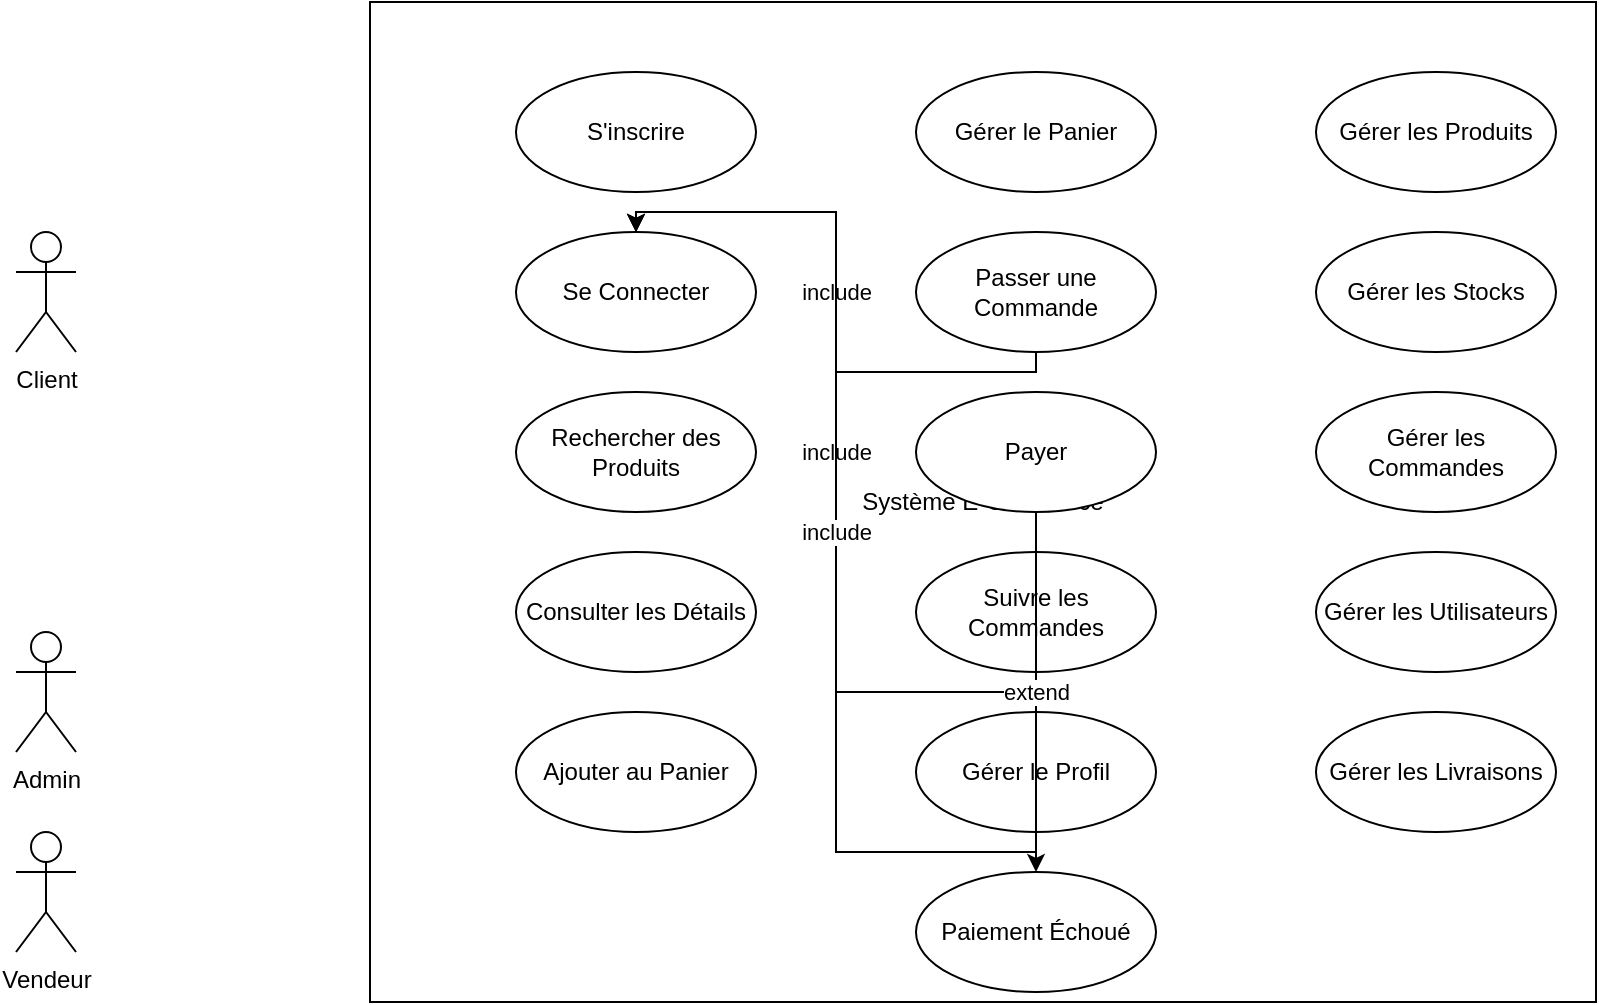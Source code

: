 <mxfile>
    <diagram id="ct2ISGOzgsCrnztp_mXu" name="Page-1">
        <mxGraphModel dx="832" dy="563" grid="1" gridSize="10" guides="1" tooltips="1" connect="1" arrows="1" fold="1" page="1" pageScale="1" pageWidth="827" pageHeight="1169" math="0" shadow="0">
            <root>
                <mxCell id="0"/>
                <mxCell id="1" parent="0"/>
                <mxCell id="2" value="Système E-Commerce" style="rounded=0;whiteSpace=wrap;html=1;" vertex="1" parent="1">
                    <mxGeometry x="227" y="85" width="613" height="500" as="geometry"/>
                </mxCell>
                <mxCell id="3" value="Client" style="shape=umlActor;verticalLabelPosition=bottom;verticalAlign=top;html=1;" vertex="1" parent="1">
                    <mxGeometry x="50" y="200" width="30" height="60" as="geometry"/>
                </mxCell>
                <mxCell id="4" value="Admin" style="shape=umlActor;verticalLabelPosition=bottom;verticalAlign=top;html=1;" vertex="1" parent="1">
                    <mxGeometry x="50" y="400" width="30" height="60" as="geometry"/>
                </mxCell>
                <mxCell id="5" value="Vendeur" style="shape=umlActor;verticalLabelPosition=bottom;verticalAlign=top;html=1;" vertex="1" parent="1">
                    <mxGeometry x="50" y="500" width="30" height="60" as="geometry"/>
                </mxCell>
                <mxCell id="6" value="S&#39;inscrire" style="ellipse;whiteSpace=wrap;html=1;" vertex="1" parent="1">
                    <mxGeometry x="300" y="120" width="120" height="60" as="geometry"/>
                </mxCell>
                <mxCell id="7" value="Se Connecter" style="ellipse;whiteSpace=wrap;html=1;" vertex="1" parent="1">
                    <mxGeometry x="300" y="200" width="120" height="60" as="geometry"/>
                </mxCell>
                <mxCell id="8" value="Rechercher des Produits" style="ellipse;whiteSpace=wrap;html=1;" vertex="1" parent="1">
                    <mxGeometry x="300" y="280" width="120" height="60" as="geometry"/>
                </mxCell>
                <mxCell id="9" value="Consulter les Détails" style="ellipse;whiteSpace=wrap;html=1;" vertex="1" parent="1">
                    <mxGeometry x="300" y="360" width="120" height="60" as="geometry"/>
                </mxCell>
                <mxCell id="10" value="Ajouter au Panier" style="ellipse;whiteSpace=wrap;html=1;" vertex="1" parent="1">
                    <mxGeometry x="300" y="440" width="120" height="60" as="geometry"/>
                </mxCell>
                <mxCell id="11" value="Gérer le Panier" style="ellipse;whiteSpace=wrap;html=1;" vertex="1" parent="1">
                    <mxGeometry x="500" y="120" width="120" height="60" as="geometry"/>
                </mxCell>
                <mxCell id="12" value="Passer une Commande" style="ellipse;whiteSpace=wrap;html=1;" vertex="1" parent="1">
                    <mxGeometry x="500" y="200" width="120" height="60" as="geometry"/>
                </mxCell>
                <mxCell id="13" value="Payer" style="ellipse;whiteSpace=wrap;html=1;" vertex="1" parent="1">
                    <mxGeometry x="500" y="280" width="120" height="60" as="geometry"/>
                </mxCell>
                <mxCell id="14" value="Suivre les Commandes" style="ellipse;whiteSpace=wrap;html=1;" vertex="1" parent="1">
                    <mxGeometry x="500" y="360" width="120" height="60" as="geometry"/>
                </mxCell>
                <mxCell id="15" value="Gérer le Profil" style="ellipse;whiteSpace=wrap;html=1;" vertex="1" parent="1">
                    <mxGeometry x="500" y="440" width="120" height="60" as="geometry"/>
                </mxCell>
                <mxCell id="16" value="Gérer les Produits" style="ellipse;whiteSpace=wrap;html=1;" vertex="1" parent="1">
                    <mxGeometry x="700" y="120" width="120" height="60" as="geometry"/>
                </mxCell>
                <mxCell id="17" value="Gérer les Stocks" style="ellipse;whiteSpace=wrap;html=1;" vertex="1" parent="1">
                    <mxGeometry x="700" y="200" width="120" height="60" as="geometry"/>
                </mxCell>
                <mxCell id="18" value="Gérer les Commandes" style="ellipse;whiteSpace=wrap;html=1;" vertex="1" parent="1">
                    <mxGeometry x="700" y="280" width="120" height="60" as="geometry"/>
                </mxCell>
                <mxCell id="19" value="Gérer les Utilisateurs" style="ellipse;whiteSpace=wrap;html=1;" vertex="1" parent="1">
                    <mxGeometry x="700" y="360" width="120" height="60" as="geometry"/>
                </mxCell>
                <mxCell id="20" value="Gérer les Livraisons" style="ellipse;whiteSpace=wrap;html=1;" vertex="1" parent="1">
                    <mxGeometry x="700" y="440" width="120" height="60" as="geometry"/>
                </mxCell>
                <mxCell id="21" value="include" style="edgeStyle=orthogonalEdgeStyle;rounded=0;html=1;exitX=0.5;exitY=1;exitDx=0;exitDy=0;entryX=0.5;entryY=0;entryDx=0;entryDy=0;" edge="1" parent="1" source="12" target="7">
                    <mxGeometry relative="1" as="geometry"/>
                </mxCell>
                <mxCell id="22" value="include" style="edgeStyle=orthogonalEdgeStyle;rounded=0;html=1;exitX=0.5;exitY=1;exitDx=0;exitDy=0;entryX=0.5;entryY=0;entryDx=0;entryDy=0;" edge="1" parent="1" source="14" target="7">
                    <mxGeometry relative="1" as="geometry"/>
                </mxCell>
                <mxCell id="23" value="include" style="edgeStyle=orthogonalEdgeStyle;rounded=0;html=1;exitX=0.5;exitY=1;exitDx=0;exitDy=0;entryX=0.5;entryY=0;entryDx=0;entryDy=0;" edge="1" parent="1" source="15" target="7">
                    <mxGeometry relative="1" as="geometry"/>
                </mxCell>
                <mxCell id="24" value="extend" style="edgeStyle=orthogonalEdgeStyle;rounded=0;html=1;exitX=0.5;exitY=1;exitDx=0;exitDy=0;entryX=0.5;entryY=0;entryDx=0;entryDy=0;" edge="1" parent="1" source="13" target="25">
                    <mxGeometry relative="1" as="geometry"/>
                </mxCell>
                <mxCell id="25" value="Paiement Échoué" style="ellipse;whiteSpace=wrap;html=1;" vertex="1" parent="1">
                    <mxGeometry x="500" y="520" width="120" height="60" as="geometry"/>
                </mxCell>
            </root>
        </mxGraphModel>
    </diagram>
</mxfile>